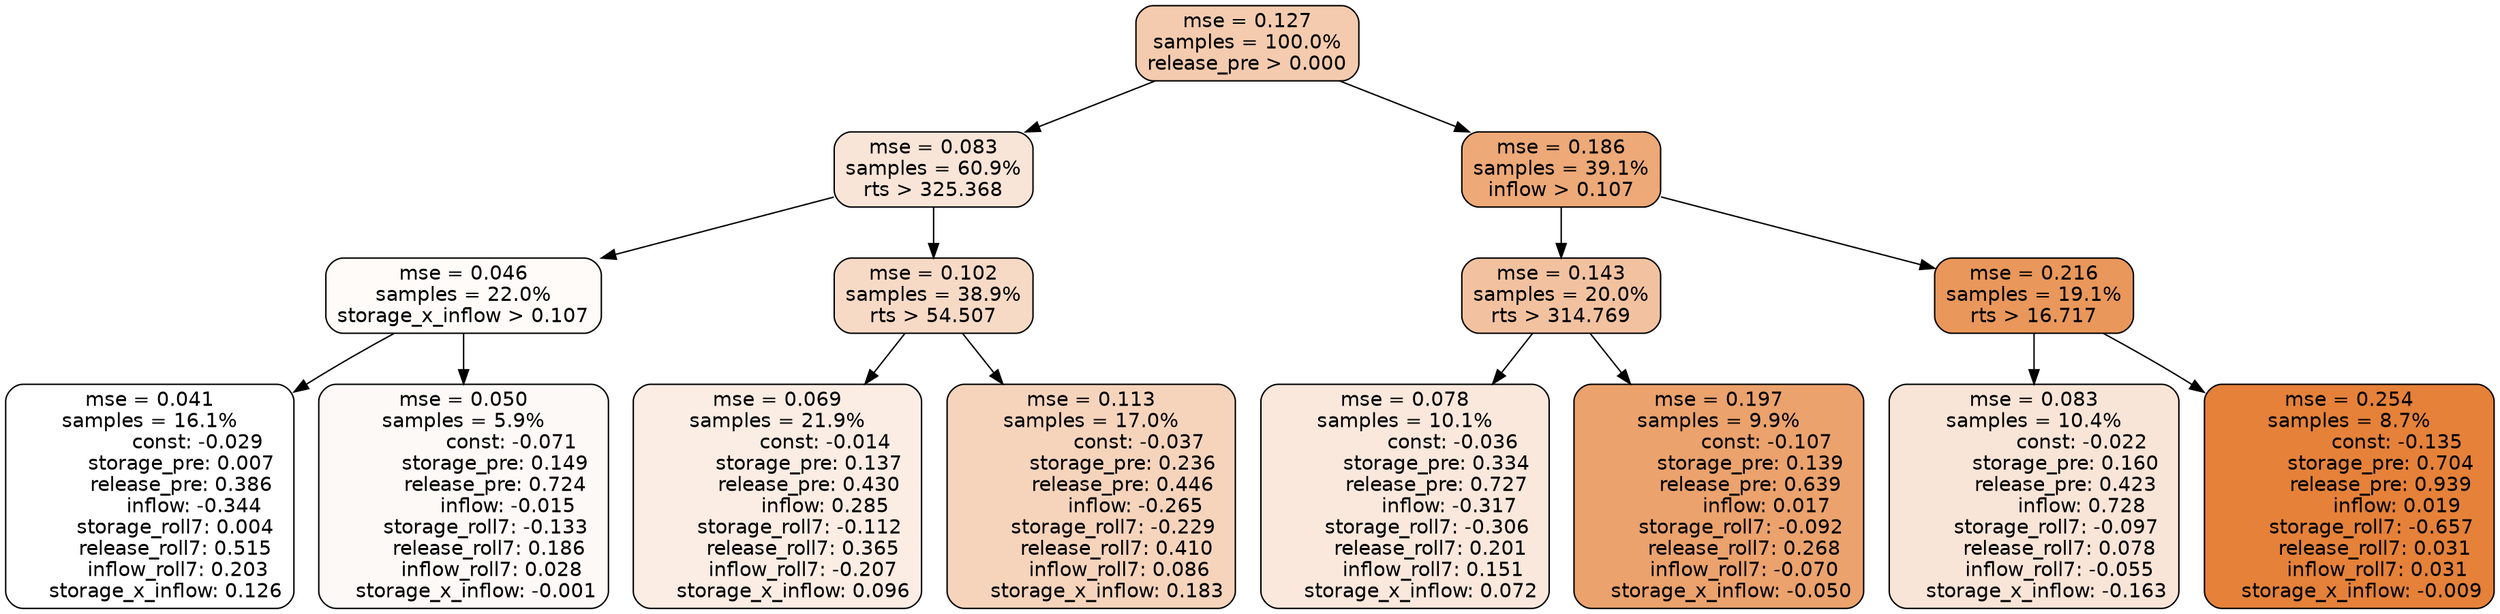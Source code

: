 digraph tree {
node [shape=rectangle, style="filled, rounded", color="black", fontname=helvetica] ;
edge [fontname=helvetica] ;
	"0" [label="mse = 0.127
samples = 100.0%
release_pre > 0.000", fillcolor="#f4cbae"]
	"1" [label="mse = 0.083
samples = 60.9%
rts > 325.368", fillcolor="#f9e5d7"]
	"8" [label="mse = 0.186
samples = 39.1%
inflow > 0.107", fillcolor="#eda977"]
	"5" [label="mse = 0.046
samples = 22.0%
storage_x_inflow > 0.107", fillcolor="#fefbf9"]
	"2" [label="mse = 0.102
samples = 38.9%
rts > 54.507", fillcolor="#f7dac6"]
	"9" [label="mse = 0.143
samples = 20.0%
rts > 314.769", fillcolor="#f2c2a0"]
	"12" [label="mse = 0.216
samples = 19.1%
rts > 16.717", fillcolor="#e9975b"]
	"6" [label="mse = 0.041
samples = 16.1%
               const: -0.029
          storage_pre: 0.007
          release_pre: 0.386
              inflow: -0.344
        storage_roll7: 0.004
        release_roll7: 0.515
         inflow_roll7: 0.203
     storage_x_inflow: 0.126", fillcolor="#ffffff"]
	"7" [label="mse = 0.050
samples = 5.9%
               const: -0.071
          storage_pre: 0.149
          release_pre: 0.724
              inflow: -0.015
       storage_roll7: -0.133
        release_roll7: 0.186
         inflow_roll7: 0.028
    storage_x_inflow: -0.001", fillcolor="#fdf9f6"]
	"3" [label="mse = 0.069
samples = 21.9%
               const: -0.014
          storage_pre: 0.137
          release_pre: 0.430
               inflow: 0.285
       storage_roll7: -0.112
        release_roll7: 0.365
        inflow_roll7: -0.207
     storage_x_inflow: 0.096", fillcolor="#fbede4"]
	"4" [label="mse = 0.113
samples = 17.0%
               const: -0.037
          storage_pre: 0.236
          release_pre: 0.446
              inflow: -0.265
       storage_roll7: -0.229
        release_roll7: 0.410
         inflow_roll7: 0.086
     storage_x_inflow: 0.183", fillcolor="#f6d4bc"]
	"11" [label="mse = 0.078
samples = 10.1%
               const: -0.036
          storage_pre: 0.334
          release_pre: 0.727
              inflow: -0.317
       storage_roll7: -0.306
        release_roll7: 0.201
         inflow_roll7: 0.151
     storage_x_inflow: 0.072", fillcolor="#fae8dc"]
	"10" [label="mse = 0.197
samples = 9.9%
               const: -0.107
          storage_pre: 0.139
          release_pre: 0.639
               inflow: 0.017
       storage_roll7: -0.092
        release_roll7: 0.268
        inflow_roll7: -0.070
    storage_x_inflow: -0.050", fillcolor="#eba26d"]
	"13" [label="mse = 0.083
samples = 10.4%
               const: -0.022
          storage_pre: 0.160
          release_pre: 0.423
               inflow: 0.728
       storage_roll7: -0.097
        release_roll7: 0.078
        inflow_roll7: -0.055
    storage_x_inflow: -0.163", fillcolor="#f9e5d7"]
	"14" [label="mse = 0.254
samples = 8.7%
               const: -0.135
          storage_pre: 0.704
          release_pre: 0.939
               inflow: 0.019
       storage_roll7: -0.657
        release_roll7: 0.031
         inflow_roll7: 0.031
    storage_x_inflow: -0.009", fillcolor="#e58139"]

	"0" -> "1"
	"0" -> "8"
	"1" -> "2"
	"1" -> "5"
	"8" -> "9"
	"8" -> "12"
	"5" -> "6"
	"5" -> "7"
	"2" -> "3"
	"2" -> "4"
	"9" -> "10"
	"9" -> "11"
	"12" -> "13"
	"12" -> "14"
}